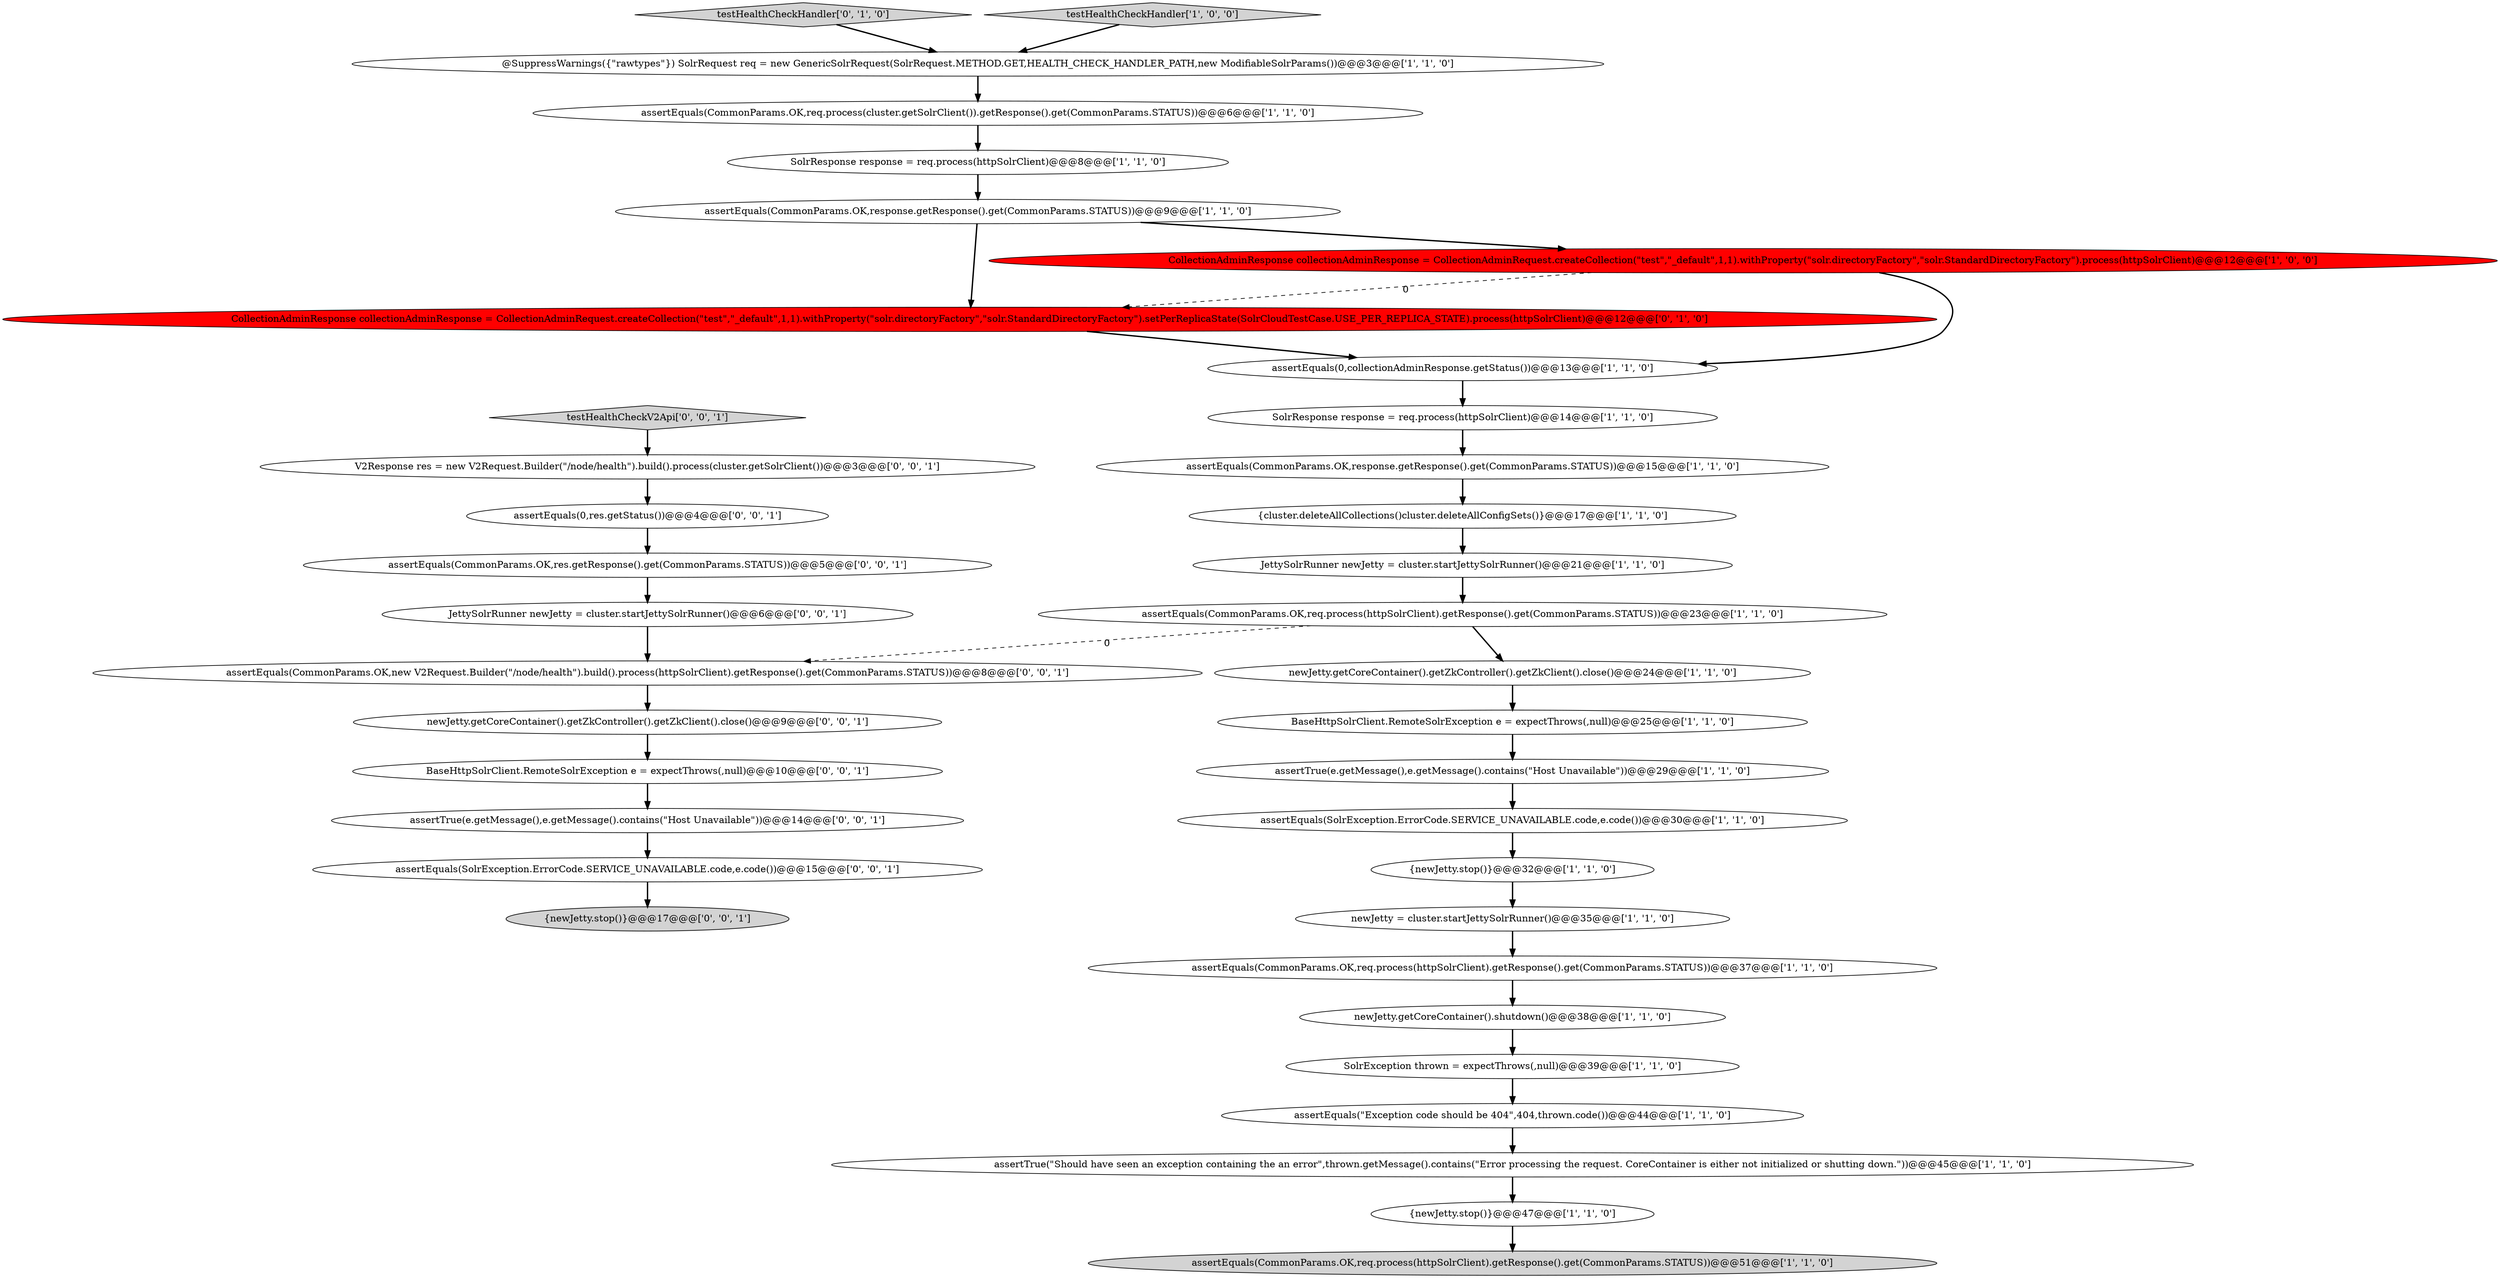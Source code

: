 digraph {
11 [style = filled, label = "JettySolrRunner newJetty = cluster.startJettySolrRunner()@@@21@@@['1', '1', '0']", fillcolor = white, shape = ellipse image = "AAA0AAABBB1BBB"];
6 [style = filled, label = "assertTrue(e.getMessage(),e.getMessage().contains(\"Host Unavailable\"))@@@29@@@['1', '1', '0']", fillcolor = white, shape = ellipse image = "AAA0AAABBB1BBB"];
14 [style = filled, label = "{cluster.deleteAllCollections()cluster.deleteAllConfigSets()}@@@17@@@['1', '1', '0']", fillcolor = white, shape = ellipse image = "AAA0AAABBB1BBB"];
28 [style = filled, label = "assertEquals(CommonParams.OK,new V2Request.Builder(\"/node/health\").build().process(httpSolrClient).getResponse().get(CommonParams.STATUS))@@@8@@@['0', '0', '1']", fillcolor = white, shape = ellipse image = "AAA0AAABBB3BBB"];
37 [style = filled, label = "assertEquals(SolrException.ErrorCode.SERVICE_UNAVAILABLE.code,e.code())@@@15@@@['0', '0', '1']", fillcolor = white, shape = ellipse image = "AAA0AAABBB3BBB"];
25 [style = filled, label = "testHealthCheckHandler['0', '1', '0']", fillcolor = lightgray, shape = diamond image = "AAA0AAABBB2BBB"];
30 [style = filled, label = "assertEquals(CommonParams.OK,res.getResponse().get(CommonParams.STATUS))@@@5@@@['0', '0', '1']", fillcolor = white, shape = ellipse image = "AAA0AAABBB3BBB"];
21 [style = filled, label = "assertEquals(SolrException.ErrorCode.SERVICE_UNAVAILABLE.code,e.code())@@@30@@@['1', '1', '0']", fillcolor = white, shape = ellipse image = "AAA0AAABBB1BBB"];
32 [style = filled, label = "BaseHttpSolrClient.RemoteSolrException e = expectThrows(,null)@@@10@@@['0', '0', '1']", fillcolor = white, shape = ellipse image = "AAA0AAABBB3BBB"];
1 [style = filled, label = "{newJetty.stop()}@@@47@@@['1', '1', '0']", fillcolor = white, shape = ellipse image = "AAA0AAABBB1BBB"];
9 [style = filled, label = "SolrResponse response = req.process(httpSolrClient)@@@8@@@['1', '1', '0']", fillcolor = white, shape = ellipse image = "AAA0AAABBB1BBB"];
27 [style = filled, label = "newJetty.getCoreContainer().getZkController().getZkClient().close()@@@9@@@['0', '0', '1']", fillcolor = white, shape = ellipse image = "AAA0AAABBB3BBB"];
17 [style = filled, label = "assertEquals(CommonParams.OK,req.process(httpSolrClient).getResponse().get(CommonParams.STATUS))@@@37@@@['1', '1', '0']", fillcolor = white, shape = ellipse image = "AAA0AAABBB1BBB"];
26 [style = filled, label = "CollectionAdminResponse collectionAdminResponse = CollectionAdminRequest.createCollection(\"test\",\"_default\",1,1).withProperty(\"solr.directoryFactory\",\"solr.StandardDirectoryFactory\").setPerReplicaState(SolrCloudTestCase.USE_PER_REPLICA_STATE).process(httpSolrClient)@@@12@@@['0', '1', '0']", fillcolor = red, shape = ellipse image = "AAA1AAABBB2BBB"];
7 [style = filled, label = "assertEquals(\"Exception code should be 404\",404,thrown.code())@@@44@@@['1', '1', '0']", fillcolor = white, shape = ellipse image = "AAA0AAABBB1BBB"];
36 [style = filled, label = "assertTrue(e.getMessage(),e.getMessage().contains(\"Host Unavailable\"))@@@14@@@['0', '0', '1']", fillcolor = white, shape = ellipse image = "AAA0AAABBB3BBB"];
3 [style = filled, label = "assertEquals(CommonParams.OK,req.process(httpSolrClient).getResponse().get(CommonParams.STATUS))@@@51@@@['1', '1', '0']", fillcolor = lightgray, shape = ellipse image = "AAA0AAABBB1BBB"];
16 [style = filled, label = "SolrResponse response = req.process(httpSolrClient)@@@14@@@['1', '1', '0']", fillcolor = white, shape = ellipse image = "AAA0AAABBB1BBB"];
20 [style = filled, label = "newJetty.getCoreContainer().getZkController().getZkClient().close()@@@24@@@['1', '1', '0']", fillcolor = white, shape = ellipse image = "AAA0AAABBB1BBB"];
31 [style = filled, label = "{newJetty.stop()}@@@17@@@['0', '0', '1']", fillcolor = lightgray, shape = ellipse image = "AAA0AAABBB3BBB"];
23 [style = filled, label = "assertEquals(CommonParams.OK,req.process(cluster.getSolrClient()).getResponse().get(CommonParams.STATUS))@@@6@@@['1', '1', '0']", fillcolor = white, shape = ellipse image = "AAA0AAABBB1BBB"];
12 [style = filled, label = "newJetty.getCoreContainer().shutdown()@@@38@@@['1', '1', '0']", fillcolor = white, shape = ellipse image = "AAA0AAABBB1BBB"];
2 [style = filled, label = "BaseHttpSolrClient.RemoteSolrException e = expectThrows(,null)@@@25@@@['1', '1', '0']", fillcolor = white, shape = ellipse image = "AAA0AAABBB1BBB"];
33 [style = filled, label = "V2Response res = new V2Request.Builder(\"/node/health\").build().process(cluster.getSolrClient())@@@3@@@['0', '0', '1']", fillcolor = white, shape = ellipse image = "AAA0AAABBB3BBB"];
10 [style = filled, label = "assertEquals(CommonParams.OK,req.process(httpSolrClient).getResponse().get(CommonParams.STATUS))@@@23@@@['1', '1', '0']", fillcolor = white, shape = ellipse image = "AAA0AAABBB1BBB"];
34 [style = filled, label = "testHealthCheckV2Api['0', '0', '1']", fillcolor = lightgray, shape = diamond image = "AAA0AAABBB3BBB"];
0 [style = filled, label = "assertEquals(CommonParams.OK,response.getResponse().get(CommonParams.STATUS))@@@9@@@['1', '1', '0']", fillcolor = white, shape = ellipse image = "AAA0AAABBB1BBB"];
24 [style = filled, label = "assertTrue(\"Should have seen an exception containing the an error\",thrown.getMessage().contains(\"Error processing the request. CoreContainer is either not initialized or shutting down.\"))@@@45@@@['1', '1', '0']", fillcolor = white, shape = ellipse image = "AAA0AAABBB1BBB"];
35 [style = filled, label = "JettySolrRunner newJetty = cluster.startJettySolrRunner()@@@6@@@['0', '0', '1']", fillcolor = white, shape = ellipse image = "AAA0AAABBB3BBB"];
4 [style = filled, label = "CollectionAdminResponse collectionAdminResponse = CollectionAdminRequest.createCollection(\"test\",\"_default\",1,1).withProperty(\"solr.directoryFactory\",\"solr.StandardDirectoryFactory\").process(httpSolrClient)@@@12@@@['1', '0', '0']", fillcolor = red, shape = ellipse image = "AAA1AAABBB1BBB"];
5 [style = filled, label = "assertEquals(0,collectionAdminResponse.getStatus())@@@13@@@['1', '1', '0']", fillcolor = white, shape = ellipse image = "AAA0AAABBB1BBB"];
18 [style = filled, label = "SolrException thrown = expectThrows(,null)@@@39@@@['1', '1', '0']", fillcolor = white, shape = ellipse image = "AAA0AAABBB1BBB"];
19 [style = filled, label = "newJetty = cluster.startJettySolrRunner()@@@35@@@['1', '1', '0']", fillcolor = white, shape = ellipse image = "AAA0AAABBB1BBB"];
13 [style = filled, label = "@SuppressWarnings({\"rawtypes\"}) SolrRequest req = new GenericSolrRequest(SolrRequest.METHOD.GET,HEALTH_CHECK_HANDLER_PATH,new ModifiableSolrParams())@@@3@@@['1', '1', '0']", fillcolor = white, shape = ellipse image = "AAA0AAABBB1BBB"];
22 [style = filled, label = "{newJetty.stop()}@@@32@@@['1', '1', '0']", fillcolor = white, shape = ellipse image = "AAA0AAABBB1BBB"];
29 [style = filled, label = "assertEquals(0,res.getStatus())@@@4@@@['0', '0', '1']", fillcolor = white, shape = ellipse image = "AAA0AAABBB3BBB"];
8 [style = filled, label = "testHealthCheckHandler['1', '0', '0']", fillcolor = lightgray, shape = diamond image = "AAA0AAABBB1BBB"];
15 [style = filled, label = "assertEquals(CommonParams.OK,response.getResponse().get(CommonParams.STATUS))@@@15@@@['1', '1', '0']", fillcolor = white, shape = ellipse image = "AAA0AAABBB1BBB"];
16->15 [style = bold, label=""];
10->20 [style = bold, label=""];
27->32 [style = bold, label=""];
0->26 [style = bold, label=""];
9->0 [style = bold, label=""];
15->14 [style = bold, label=""];
22->19 [style = bold, label=""];
29->30 [style = bold, label=""];
25->13 [style = bold, label=""];
2->6 [style = bold, label=""];
26->5 [style = bold, label=""];
6->21 [style = bold, label=""];
34->33 [style = bold, label=""];
1->3 [style = bold, label=""];
10->28 [style = dashed, label="0"];
19->17 [style = bold, label=""];
4->26 [style = dashed, label="0"];
20->2 [style = bold, label=""];
33->29 [style = bold, label=""];
5->16 [style = bold, label=""];
35->28 [style = bold, label=""];
7->24 [style = bold, label=""];
17->12 [style = bold, label=""];
30->35 [style = bold, label=""];
37->31 [style = bold, label=""];
0->4 [style = bold, label=""];
11->10 [style = bold, label=""];
21->22 [style = bold, label=""];
12->18 [style = bold, label=""];
13->23 [style = bold, label=""];
32->36 [style = bold, label=""];
36->37 [style = bold, label=""];
28->27 [style = bold, label=""];
24->1 [style = bold, label=""];
18->7 [style = bold, label=""];
23->9 [style = bold, label=""];
14->11 [style = bold, label=""];
4->5 [style = bold, label=""];
8->13 [style = bold, label=""];
}
